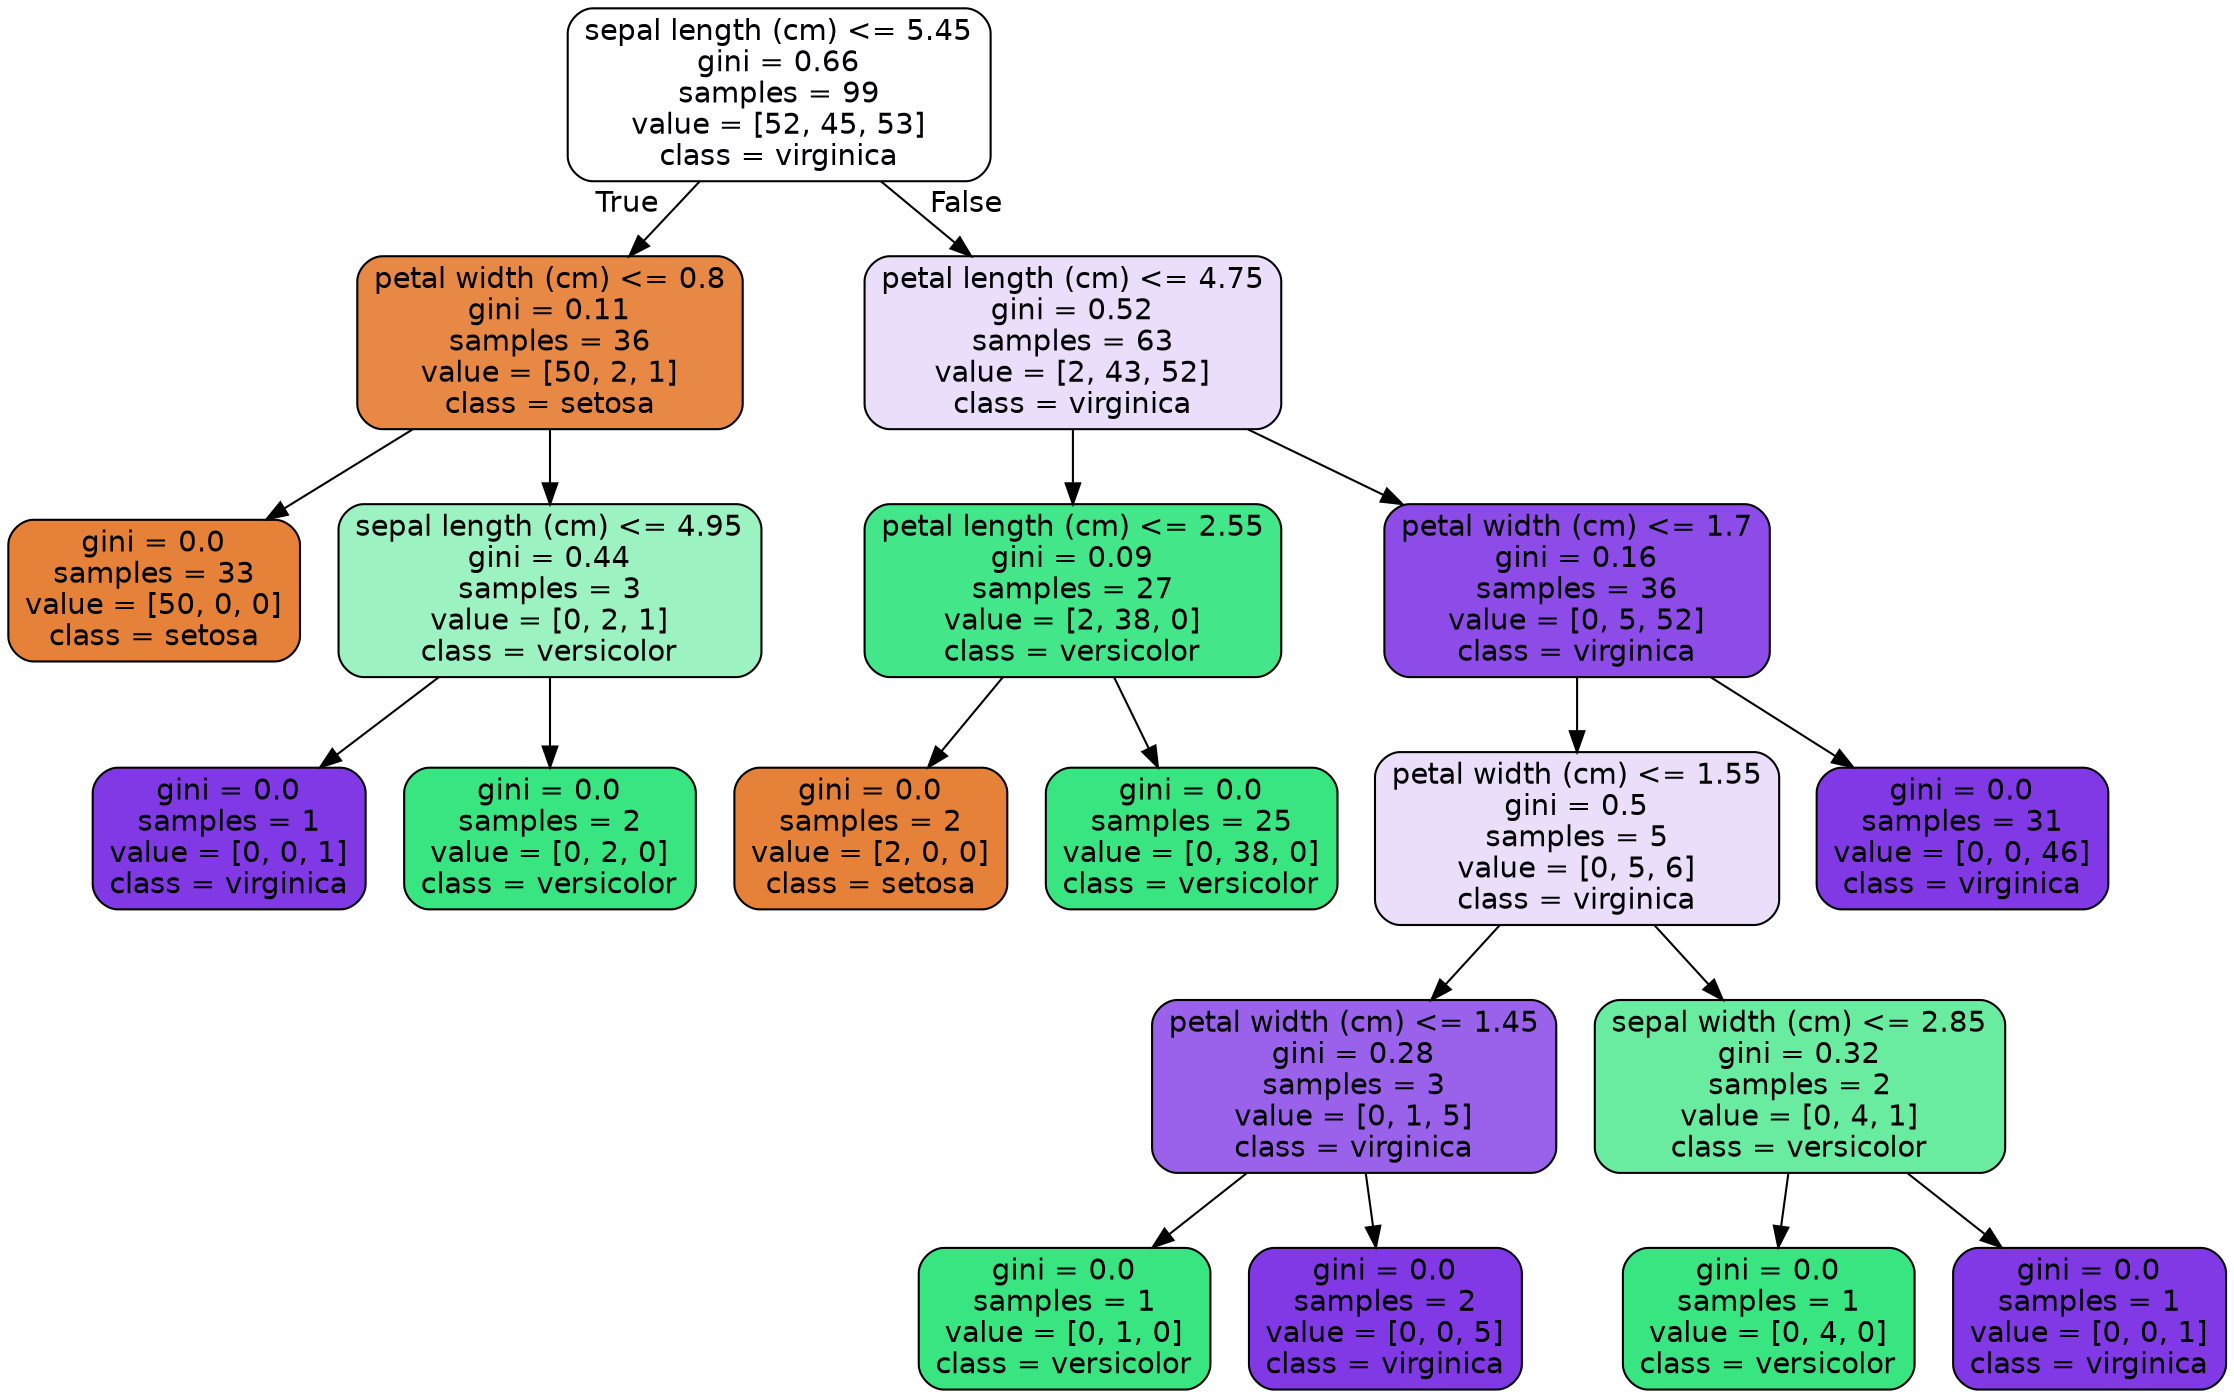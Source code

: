 digraph Tree {
node [shape=box, style="filled, rounded", color="black", fontname=helvetica] ;
edge [fontname=helvetica] ;
0 [label="sepal length (cm) <= 5.45\ngini = 0.66\nsamples = 99\nvalue = [52, 45, 53]\nclass = virginica", fillcolor="#fefdff"] ;
1 [label="petal width (cm) <= 0.8\ngini = 0.11\nsamples = 36\nvalue = [50, 2, 1]\nclass = setosa", fillcolor="#e78845"] ;
0 -> 1 [labeldistance=2.5, labelangle=45, headlabel="True"] ;
2 [label="gini = 0.0\nsamples = 33\nvalue = [50, 0, 0]\nclass = setosa", fillcolor="#e58139"] ;
1 -> 2 ;
3 [label="sepal length (cm) <= 4.95\ngini = 0.44\nsamples = 3\nvalue = [0, 2, 1]\nclass = versicolor", fillcolor="#9cf2c0"] ;
1 -> 3 ;
4 [label="gini = 0.0\nsamples = 1\nvalue = [0, 0, 1]\nclass = virginica", fillcolor="#8139e5"] ;
3 -> 4 ;
5 [label="gini = 0.0\nsamples = 2\nvalue = [0, 2, 0]\nclass = versicolor", fillcolor="#39e581"] ;
3 -> 5 ;
6 [label="petal length (cm) <= 4.75\ngini = 0.52\nsamples = 63\nvalue = [2, 43, 52]\nclass = virginica", fillcolor="#eadefb"] ;
0 -> 6 [labeldistance=2.5, labelangle=-45, headlabel="False"] ;
7 [label="petal length (cm) <= 2.55\ngini = 0.09\nsamples = 27\nvalue = [2, 38, 0]\nclass = versicolor", fillcolor="#43e688"] ;
6 -> 7 ;
8 [label="gini = 0.0\nsamples = 2\nvalue = [2, 0, 0]\nclass = setosa", fillcolor="#e58139"] ;
7 -> 8 ;
9 [label="gini = 0.0\nsamples = 25\nvalue = [0, 38, 0]\nclass = versicolor", fillcolor="#39e581"] ;
7 -> 9 ;
10 [label="petal width (cm) <= 1.7\ngini = 0.16\nsamples = 36\nvalue = [0, 5, 52]\nclass = virginica", fillcolor="#8d4ce8"] ;
6 -> 10 ;
11 [label="petal width (cm) <= 1.55\ngini = 0.5\nsamples = 5\nvalue = [0, 5, 6]\nclass = virginica", fillcolor="#eadefb"] ;
10 -> 11 ;
12 [label="petal width (cm) <= 1.45\ngini = 0.28\nsamples = 3\nvalue = [0, 1, 5]\nclass = virginica", fillcolor="#9a61ea"] ;
11 -> 12 ;
13 [label="gini = 0.0\nsamples = 1\nvalue = [0, 1, 0]\nclass = versicolor", fillcolor="#39e581"] ;
12 -> 13 ;
14 [label="gini = 0.0\nsamples = 2\nvalue = [0, 0, 5]\nclass = virginica", fillcolor="#8139e5"] ;
12 -> 14 ;
15 [label="sepal width (cm) <= 2.85\ngini = 0.32\nsamples = 2\nvalue = [0, 4, 1]\nclass = versicolor", fillcolor="#6aeca0"] ;
11 -> 15 ;
16 [label="gini = 0.0\nsamples = 1\nvalue = [0, 4, 0]\nclass = versicolor", fillcolor="#39e581"] ;
15 -> 16 ;
17 [label="gini = 0.0\nsamples = 1\nvalue = [0, 0, 1]\nclass = virginica", fillcolor="#8139e5"] ;
15 -> 17 ;
18 [label="gini = 0.0\nsamples = 31\nvalue = [0, 0, 46]\nclass = virginica", fillcolor="#8139e5"] ;
10 -> 18 ;
}